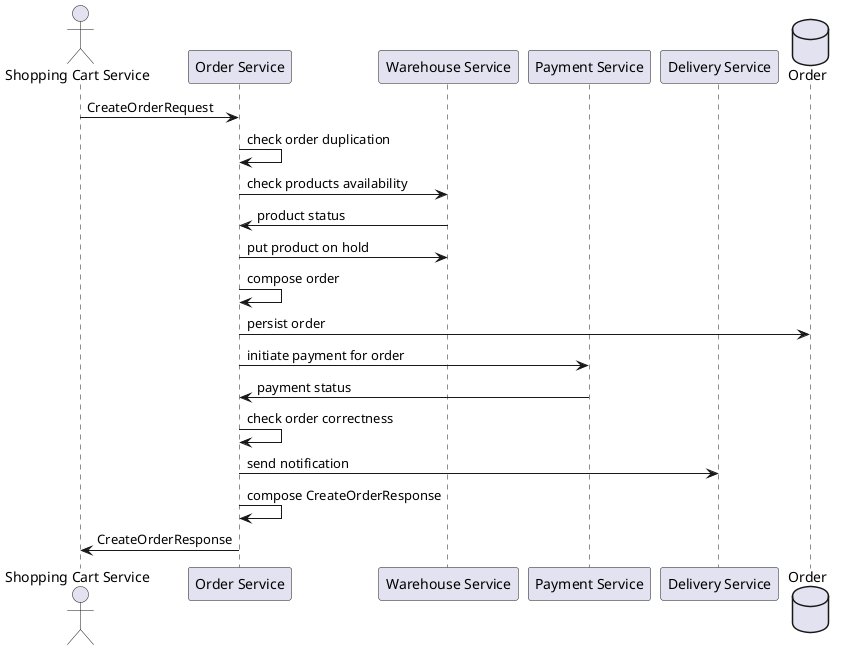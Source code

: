 @startuml
'https://plantuml.com/sequence-diagram

actor "Shopping Cart Service" as SCS
participant "Order Service" as OS
participant "Warehouse Service" as WS
participant "Payment Service" as PS
participant "Delivery Service" as DS
database "Order" as O

SCS -> OS: CreateOrderRequest

OS -> OS: check order duplication

OS -> WS: check products availability
OS <- WS: product status

OS -> WS: put product on hold
OS -> OS: compose order
OS -> O: persist order

OS -> PS: initiate payment for order
OS <- PS: payment status

OS -> OS: check order correctness

OS -> DS: send notification

OS -> OS: compose CreateOrderResponse

SCS <- OS: CreateOrderResponse

@enduml